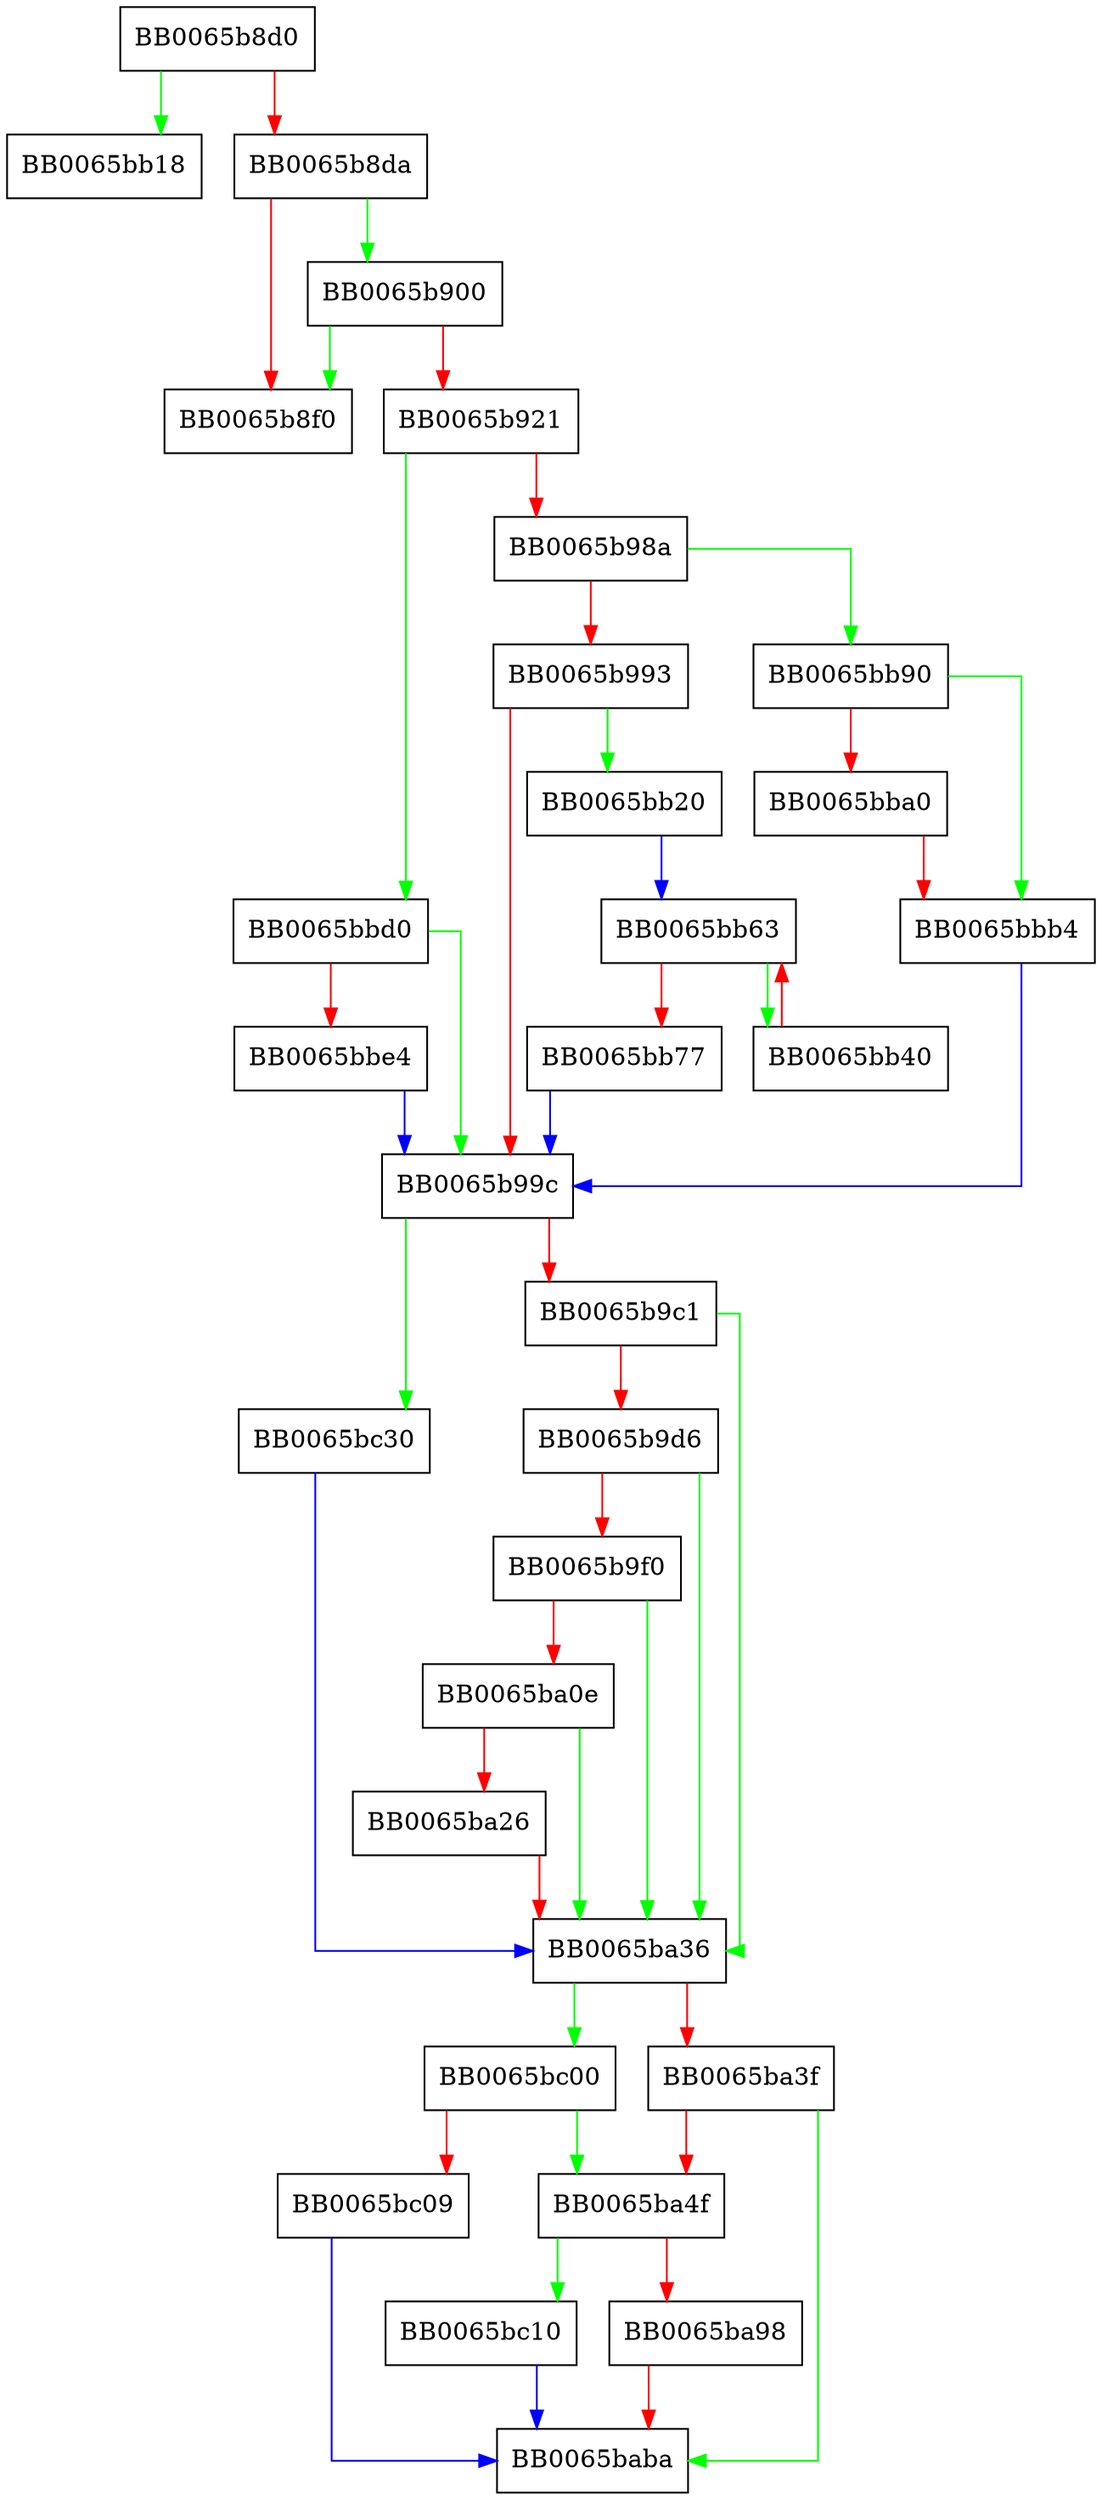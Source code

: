 digraph X509_STORE_CTX_print_verify_cb {
  node [shape="box"];
  graph [splines=ortho];
  BB0065b8d0 -> BB0065bb18 [color="green"];
  BB0065b8d0 -> BB0065b8da [color="red"];
  BB0065b8da -> BB0065b900 [color="green"];
  BB0065b8da -> BB0065b8f0 [color="red"];
  BB0065b900 -> BB0065b8f0 [color="green"];
  BB0065b900 -> BB0065b921 [color="red"];
  BB0065b921 -> BB0065bbd0 [color="green"];
  BB0065b921 -> BB0065b98a [color="red"];
  BB0065b98a -> BB0065bb90 [color="green"];
  BB0065b98a -> BB0065b993 [color="red"];
  BB0065b993 -> BB0065bb20 [color="green"];
  BB0065b993 -> BB0065b99c [color="red"];
  BB0065b99c -> BB0065bc30 [color="green"];
  BB0065b99c -> BB0065b9c1 [color="red"];
  BB0065b9c1 -> BB0065ba36 [color="green"];
  BB0065b9c1 -> BB0065b9d6 [color="red"];
  BB0065b9d6 -> BB0065ba36 [color="green"];
  BB0065b9d6 -> BB0065b9f0 [color="red"];
  BB0065b9f0 -> BB0065ba36 [color="green"];
  BB0065b9f0 -> BB0065ba0e [color="red"];
  BB0065ba0e -> BB0065ba36 [color="green"];
  BB0065ba0e -> BB0065ba26 [color="red"];
  BB0065ba26 -> BB0065ba36 [color="red"];
  BB0065ba36 -> BB0065bc00 [color="green"];
  BB0065ba36 -> BB0065ba3f [color="red"];
  BB0065ba3f -> BB0065baba [color="green"];
  BB0065ba3f -> BB0065ba4f [color="red"];
  BB0065ba4f -> BB0065bc10 [color="green"];
  BB0065ba4f -> BB0065ba98 [color="red"];
  BB0065ba98 -> BB0065baba [color="red"];
  BB0065bb20 -> BB0065bb63 [color="blue"];
  BB0065bb40 -> BB0065bb63 [color="red"];
  BB0065bb63 -> BB0065bb40 [color="green"];
  BB0065bb63 -> BB0065bb77 [color="red"];
  BB0065bb77 -> BB0065b99c [color="blue"];
  BB0065bb90 -> BB0065bbb4 [color="green"];
  BB0065bb90 -> BB0065bba0 [color="red"];
  BB0065bba0 -> BB0065bbb4 [color="red"];
  BB0065bbb4 -> BB0065b99c [color="blue"];
  BB0065bbd0 -> BB0065b99c [color="green"];
  BB0065bbd0 -> BB0065bbe4 [color="red"];
  BB0065bbe4 -> BB0065b99c [color="blue"];
  BB0065bc00 -> BB0065ba4f [color="green"];
  BB0065bc00 -> BB0065bc09 [color="red"];
  BB0065bc09 -> BB0065baba [color="blue"];
  BB0065bc10 -> BB0065baba [color="blue"];
  BB0065bc30 -> BB0065ba36 [color="blue"];
}